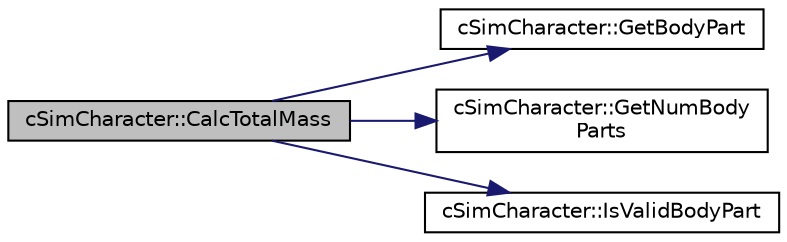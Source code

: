digraph "cSimCharacter::CalcTotalMass"
{
 // LATEX_PDF_SIZE
  edge [fontname="Helvetica",fontsize="10",labelfontname="Helvetica",labelfontsize="10"];
  node [fontname="Helvetica",fontsize="10",shape=record];
  rankdir="LR";
  Node1 [label="cSimCharacter::CalcTotalMass",height=0.2,width=0.4,color="black", fillcolor="grey75", style="filled", fontcolor="black",tooltip=" "];
  Node1 -> Node2 [color="midnightblue",fontsize="10",style="solid",fontname="Helvetica"];
  Node2 [label="cSimCharacter::GetBodyPart",height=0.2,width=0.4,color="black", fillcolor="white", style="filled",URL="$classc_sim_character.html#aa57c20d16c43f380913c9d289cfe2a66",tooltip=" "];
  Node1 -> Node3 [color="midnightblue",fontsize="10",style="solid",fontname="Helvetica"];
  Node3 [label="cSimCharacter::GetNumBody\lParts",height=0.2,width=0.4,color="black", fillcolor="white", style="filled",URL="$classc_sim_character.html#aa89bcdac2f31c2cad0cfb8a697d80330",tooltip=" "];
  Node1 -> Node4 [color="midnightblue",fontsize="10",style="solid",fontname="Helvetica"];
  Node4 [label="cSimCharacter::IsValidBodyPart",height=0.2,width=0.4,color="black", fillcolor="white", style="filled",URL="$classc_sim_character.html#af3b06c9e7a66f1f037d547455abee55f",tooltip=" "];
}
